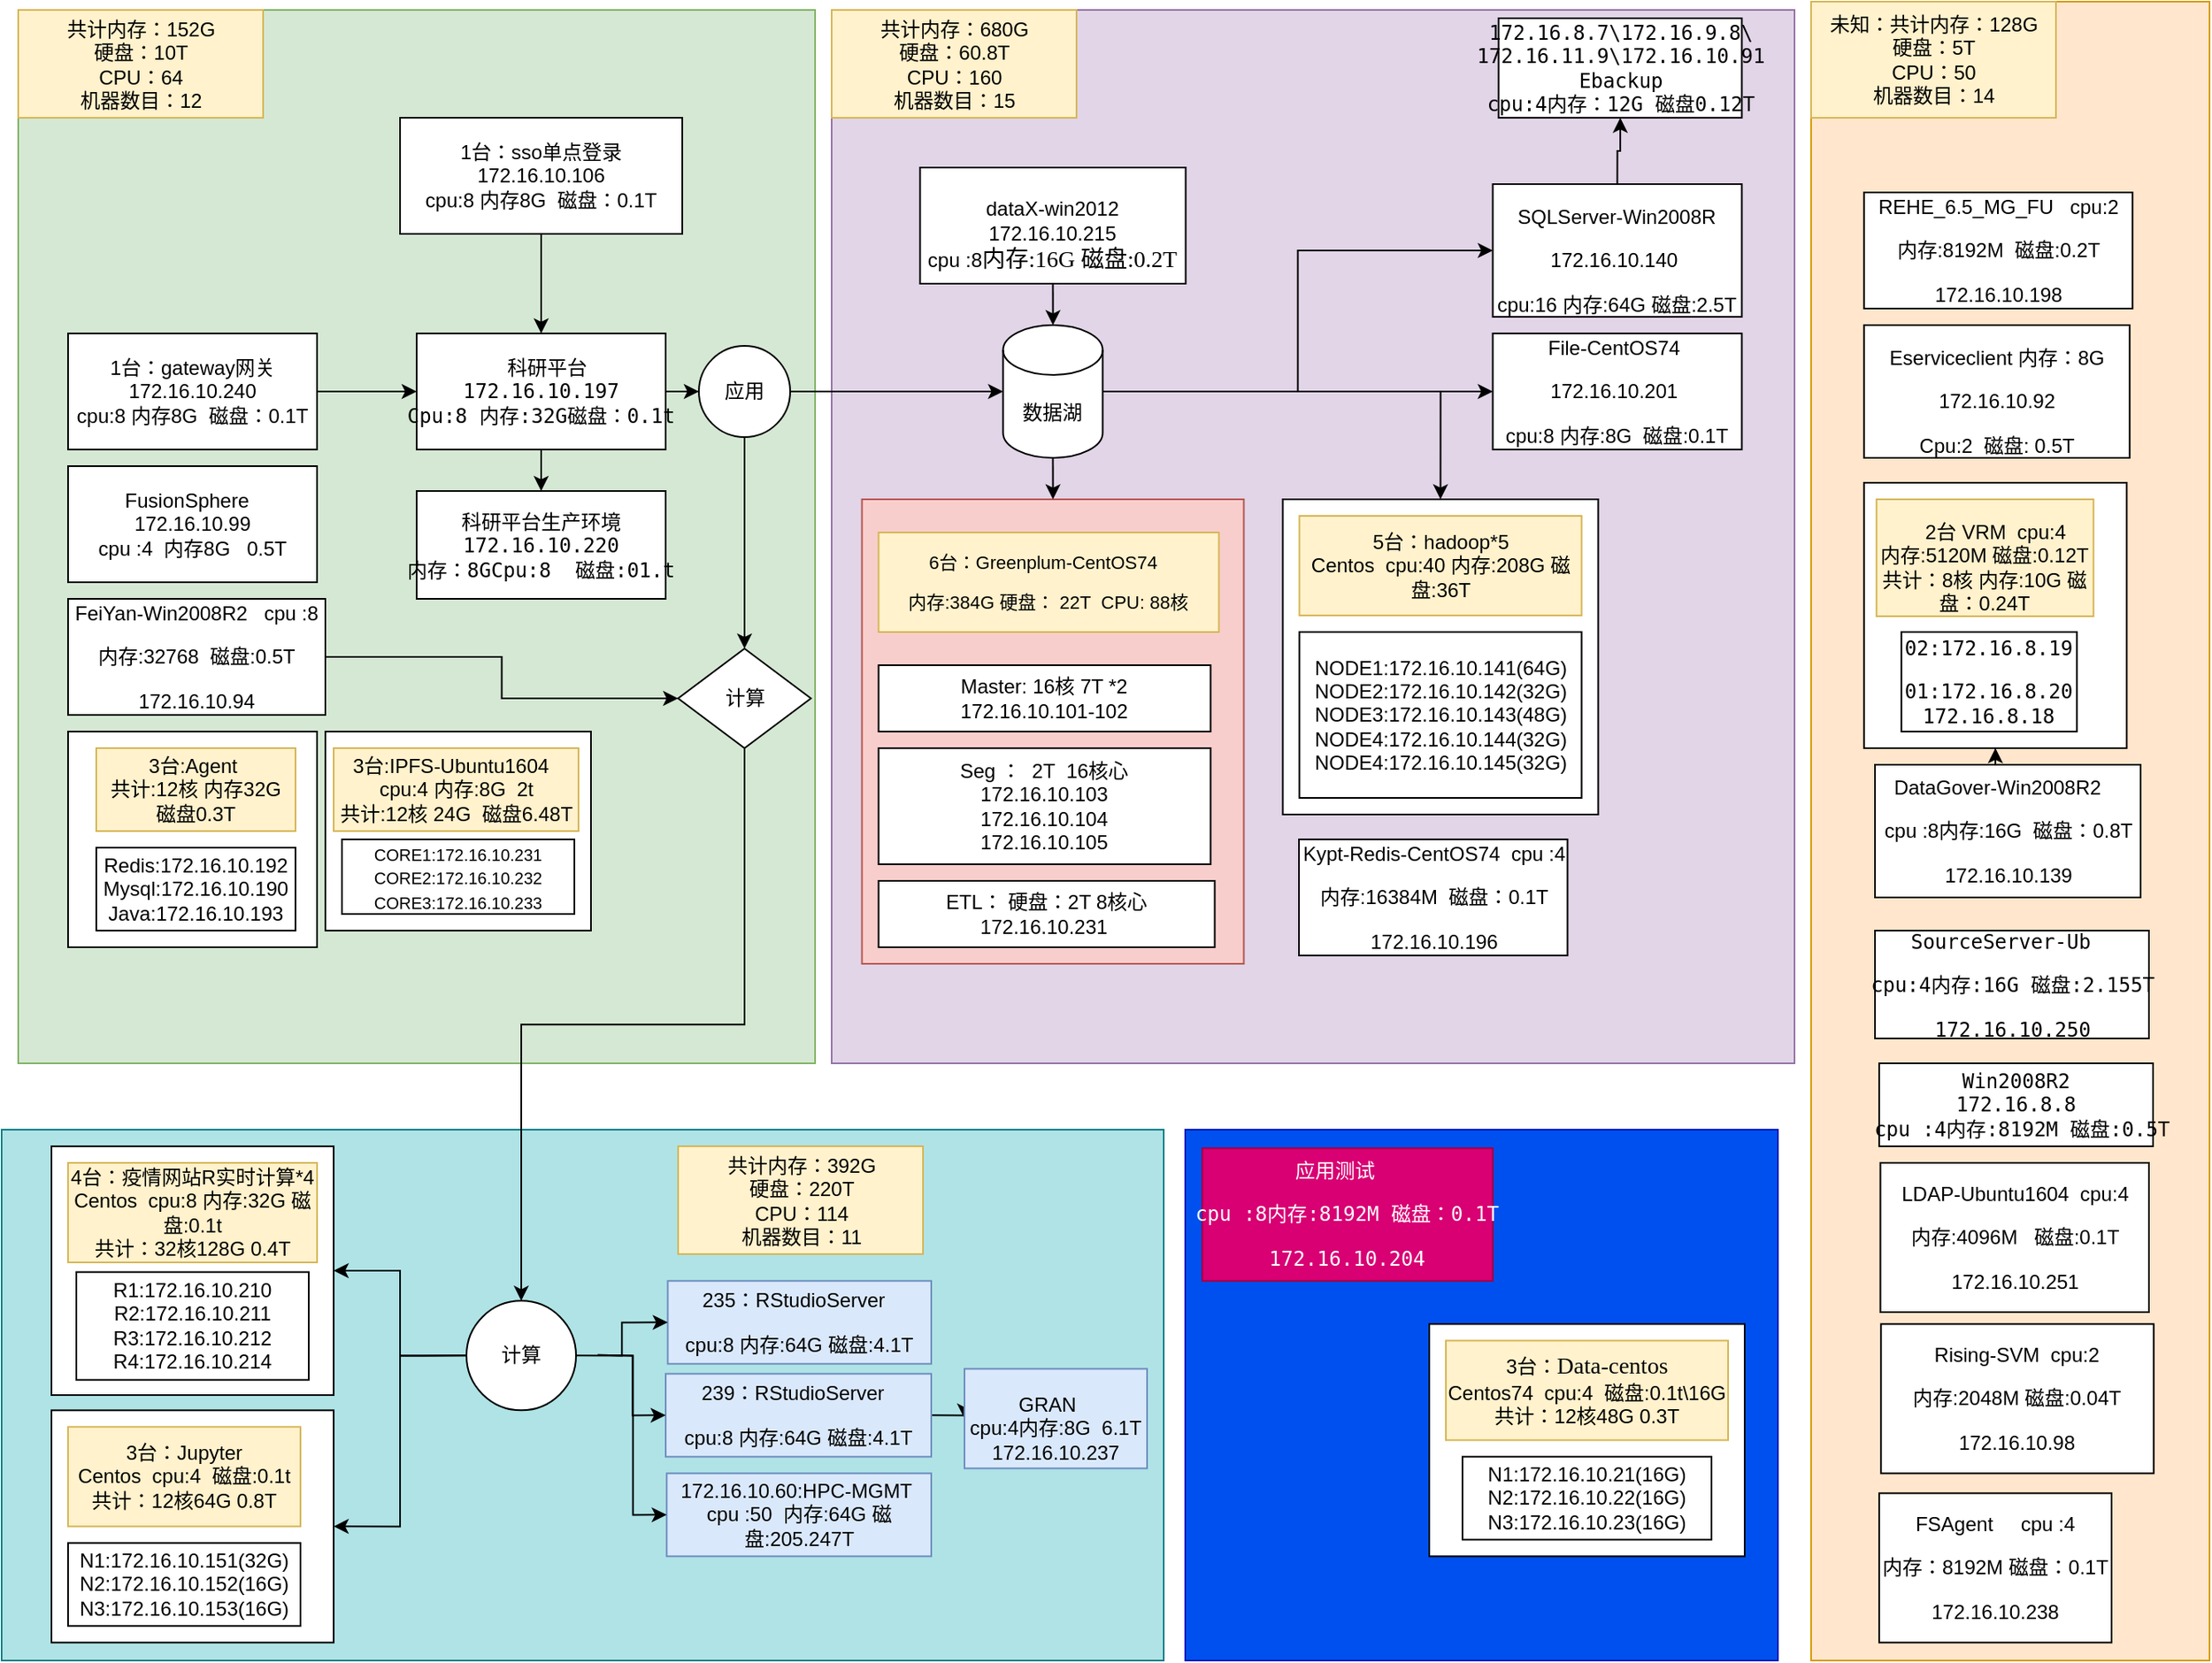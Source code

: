 <mxfile version="13.9.1" type="github">
  <diagram id="a9xWCEwnpVEeIXBJkN2v" name="Page-5">
    <mxGraphModel dx="1422" dy="738" grid="1" gridSize="10" guides="1" tooltips="1" connect="1" arrows="1" fold="1" page="1" pageScale="1" pageWidth="827" pageHeight="1169" math="0" shadow="0">
      <root>
        <mxCell id="_sOQdATYZZMaT-qopSS8-0" />
        <mxCell id="_sOQdATYZZMaT-qopSS8-1" parent="_sOQdATYZZMaT-qopSS8-0" />
        <mxCell id="qQzqWTpzE-Hvz-Owr3Zb-6" value="" style="rounded=0;whiteSpace=wrap;html=1;fillColor=#0050ef;strokeColor=#001DBC;fontColor=#ffffff;" vertex="1" parent="_sOQdATYZZMaT-qopSS8-1">
          <mxGeometry x="753" y="770" width="357" height="320" as="geometry" />
        </mxCell>
        <mxCell id="RmF8rrvMvzuQaB33yWGe-4" value="" style="rounded=0;whiteSpace=wrap;html=1;fillColor=#ffe6cc;strokeColor=#d79b00;" parent="_sOQdATYZZMaT-qopSS8-1" vertex="1">
          <mxGeometry x="1130" y="90" width="240" height="1000" as="geometry" />
        </mxCell>
        <mxCell id="VveefS2Lsn5nwEsutOwT-69" value="" style="rounded=0;whiteSpace=wrap;html=1;fillColor=#b0e3e6;strokeColor=#0e8088;" parent="_sOQdATYZZMaT-qopSS8-1" vertex="1">
          <mxGeometry x="40" y="770" width="700" height="320" as="geometry" />
        </mxCell>
        <mxCell id="VveefS2Lsn5nwEsutOwT-68" value="" style="rounded=0;whiteSpace=wrap;html=1;fillColor=#d5e8d4;strokeColor=#82b366;" parent="_sOQdATYZZMaT-qopSS8-1" vertex="1">
          <mxGeometry x="50" y="95" width="480" height="635" as="geometry" />
        </mxCell>
        <mxCell id="VveefS2Lsn5nwEsutOwT-67" value="" style="rounded=0;whiteSpace=wrap;html=1;fillColor=#e1d5e7;strokeColor=#9673a6;" parent="_sOQdATYZZMaT-qopSS8-1" vertex="1">
          <mxGeometry x="540" y="95" width="580" height="635" as="geometry" />
        </mxCell>
        <mxCell id="VveefS2Lsn5nwEsutOwT-2" style="edgeStyle=orthogonalEdgeStyle;rounded=0;orthogonalLoop=1;jettySize=auto;html=1;exitX=1;exitY=0.5;exitDx=0;exitDy=0;entryX=0;entryY=0.5;entryDx=0;entryDy=0;" parent="_sOQdATYZZMaT-qopSS8-1" source="VveefS2Lsn5nwEsutOwT-0" target="VveefS2Lsn5nwEsutOwT-1" edge="1">
          <mxGeometry relative="1" as="geometry" />
        </mxCell>
        <mxCell id="VveefS2Lsn5nwEsutOwT-0" value="1台：gateway网关&lt;br&gt;172.16.10.240&lt;br&gt;cpu:8&amp;nbsp;&lt;span&gt;内存&lt;/span&gt;&lt;span lang=&quot;EN-US&quot;&gt;8G&amp;nbsp; &lt;/span&gt;&lt;span&gt;磁盘：&lt;/span&gt;&lt;span lang=&quot;EN-US&quot;&gt;0.1T&lt;/span&gt;" style="rounded=0;whiteSpace=wrap;html=1;" parent="_sOQdATYZZMaT-qopSS8-1" vertex="1">
          <mxGeometry x="80" y="290" width="150" height="70" as="geometry" />
        </mxCell>
        <mxCell id="VveefS2Lsn5nwEsutOwT-64" style="edgeStyle=orthogonalEdgeStyle;rounded=0;orthogonalLoop=1;jettySize=auto;html=1;exitX=1;exitY=0.5;exitDx=0;exitDy=0;" parent="_sOQdATYZZMaT-qopSS8-1" source="VveefS2Lsn5nwEsutOwT-1" target="VveefS2Lsn5nwEsutOwT-63" edge="1">
          <mxGeometry relative="1" as="geometry" />
        </mxCell>
        <mxCell id="qQzqWTpzE-Hvz-Owr3Zb-5" style="edgeStyle=orthogonalEdgeStyle;rounded=0;orthogonalLoop=1;jettySize=auto;html=1;exitX=0.5;exitY=1;exitDx=0;exitDy=0;entryX=0.5;entryY=0;entryDx=0;entryDy=0;" edge="1" parent="_sOQdATYZZMaT-qopSS8-1" source="VveefS2Lsn5nwEsutOwT-1" target="VveefS2Lsn5nwEsutOwT-82">
          <mxGeometry relative="1" as="geometry" />
        </mxCell>
        <mxCell id="VveefS2Lsn5nwEsutOwT-1" value="&lt;pre&gt;&amp;nbsp;科研平台&lt;br&gt;172.16.10.197&lt;span&gt;&lt;br&gt;&lt;/span&gt;&lt;span&gt;Cpu&lt;/span&gt;&lt;span lang=&quot;EN-US&quot;&gt;:8&amp;nbsp;&lt;/span&gt;内存&lt;span lang=&quot;EN-US&quot;&gt;:32G&lt;span&gt;磁盘：&lt;/span&gt;&lt;span lang=&quot;EN-US&quot;&gt;0.1t&lt;/span&gt;&lt;br&gt;&lt;/span&gt;&lt;/pre&gt;" style="rounded=0;whiteSpace=wrap;html=1;" parent="_sOQdATYZZMaT-qopSS8-1" vertex="1">
          <mxGeometry x="290" y="290" width="150" height="70" as="geometry" />
        </mxCell>
        <mxCell id="VveefS2Lsn5nwEsutOwT-54" style="edgeStyle=orthogonalEdgeStyle;rounded=0;orthogonalLoop=1;jettySize=auto;html=1;exitX=0.5;exitY=1;exitDx=0;exitDy=0;" parent="_sOQdATYZZMaT-qopSS8-1" source="VveefS2Lsn5nwEsutOwT-3" target="VveefS2Lsn5nwEsutOwT-50" edge="1">
          <mxGeometry relative="1" as="geometry" />
        </mxCell>
        <mxCell id="VveefS2Lsn5nwEsutOwT-3" value="&lt;p class=&quot;MsoNormal&quot; align=&quot;center&quot;&gt;&lt;/p&gt;dataX-win2012&lt;br&gt;172.16.10.215&lt;br&gt;cpu :8&lt;span style=&quot;font-size: 10.5pt&quot;&gt;内存&lt;/span&gt;&lt;span lang=&quot;EN-US&quot; style=&quot;font-size: 10.5pt ; font-family: &amp;#34;calibri&amp;#34; , &amp;#34;sans-serif&amp;#34;&quot;&gt;:16G&amp;nbsp;&lt;/span&gt;&lt;span style=&quot;font-size: 10.5pt&quot;&gt;磁盘&lt;/span&gt;&lt;span lang=&quot;EN-US&quot; style=&quot;font-size: 10.5pt ; font-family: &amp;#34;calibri&amp;#34; , &amp;#34;sans-serif&amp;#34;&quot;&gt;:0.2T&lt;/span&gt;" style="rounded=0;whiteSpace=wrap;html=1;" parent="_sOQdATYZZMaT-qopSS8-1" vertex="1">
          <mxGeometry x="593.25" y="190" width="160" height="70" as="geometry" />
        </mxCell>
        <mxCell id="VveefS2Lsn5nwEsutOwT-4" value="" style="rounded=0;whiteSpace=wrap;html=1;" parent="_sOQdATYZZMaT-qopSS8-1" vertex="1">
          <mxGeometry x="70" y="780" width="170" height="150" as="geometry" />
        </mxCell>
        <mxCell id="VveefS2Lsn5nwEsutOwT-7" value="&lt;span&gt;R2:172.16.10.212&lt;/span&gt;" style="rounded=0;whiteSpace=wrap;html=1;" parent="_sOQdATYZZMaT-qopSS8-1" vertex="1">
          <mxGeometry x="663.25" y="500" width="110" height="30" as="geometry" />
        </mxCell>
        <mxCell id="VveefS2Lsn5nwEsutOwT-8" value="&lt;span&gt;R4:172.16.10.214&lt;/span&gt;" style="rounded=0;whiteSpace=wrap;html=1;" parent="_sOQdATYZZMaT-qopSS8-1" vertex="1">
          <mxGeometry x="663.25" y="550" width="110" height="30" as="geometry" />
        </mxCell>
        <mxCell id="VveefS2Lsn5nwEsutOwT-9" value="4台：疫情网站R实时计算*4&lt;br&gt;&lt;span&gt;Centos&lt;/span&gt;&lt;span&gt;&amp;nbsp;&amp;nbsp;&lt;/span&gt;&lt;span&gt;cpu:8&amp;nbsp;&lt;/span&gt;&lt;span&gt;内存&lt;/span&gt;&lt;span lang=&quot;EN-US&quot;&gt;:32G&amp;nbsp;&lt;/span&gt;&lt;span&gt;磁盘&lt;/span&gt;&lt;span lang=&quot;EN-US&quot;&gt;:0.1t&lt;br&gt;&lt;/span&gt;&lt;span&gt;共计：32核128G 0.4T&lt;br&gt;&lt;/span&gt;" style="rounded=0;whiteSpace=wrap;html=1;fillColor=#fff2cc;strokeColor=#d6b656;" parent="_sOQdATYZZMaT-qopSS8-1" vertex="1">
          <mxGeometry x="80" y="790" width="150" height="60" as="geometry" />
        </mxCell>
        <mxCell id="VveefS2Lsn5nwEsutOwT-10" value="" style="rounded=0;whiteSpace=wrap;html=1;fillColor=#f8cecc;strokeColor=#b85450;" parent="_sOQdATYZZMaT-qopSS8-1" vertex="1">
          <mxGeometry x="558.25" y="390" width="230" height="280" as="geometry" />
        </mxCell>
        <mxCell id="VveefS2Lsn5nwEsutOwT-11" value="Master: 16核 7T *2&lt;br&gt;172.16.10.101-102" style="rounded=0;whiteSpace=wrap;html=1;" parent="_sOQdATYZZMaT-qopSS8-1" vertex="1">
          <mxGeometry x="568.25" y="490" width="200" height="40" as="geometry" />
        </mxCell>
        <mxCell id="VveefS2Lsn5nwEsutOwT-15" value="Seg ：&amp;nbsp; 2T&amp;nbsp; 16核心&lt;br&gt;172.16.10.103&lt;br&gt;172.16.10.104&lt;br&gt;172.16.10.105" style="rounded=0;whiteSpace=wrap;html=1;" parent="_sOQdATYZZMaT-qopSS8-1" vertex="1">
          <mxGeometry x="568.25" y="540" width="200" height="70" as="geometry" />
        </mxCell>
        <mxCell id="VveefS2Lsn5nwEsutOwT-19" value="R1:172.16.10.210&lt;br&gt;R2:172.16.10.211&lt;br&gt;R3:172.16.10.212&lt;br&gt;R4:172.16.10.214" style="rounded=0;whiteSpace=wrap;html=1;" parent="_sOQdATYZZMaT-qopSS8-1" vertex="1">
          <mxGeometry x="85" y="855.83" width="140" height="65" as="geometry" />
        </mxCell>
        <mxCell id="VveefS2Lsn5nwEsutOwT-23" value="&lt;p class=&quot;MsoNormal&quot; style=&quot;font-size: 11px&quot;&gt;&lt;span lang=&quot;EN-US&quot; style=&quot;font-size: 11px&quot;&gt;&lt;font style=&quot;font-size: 11px&quot;&gt;6台：Greenplum-CentOS74&amp;nbsp;&amp;nbsp;&lt;/font&gt;&lt;/span&gt;&lt;/p&gt;&lt;p class=&quot;MsoNormal&quot; style=&quot;font-size: 11px&quot;&gt;&lt;font&gt;内存&lt;span lang=&quot;EN-US&quot;&gt;:384G&amp;nbsp;&lt;/span&gt;&lt;/font&gt;&lt;span&gt;硬盘： 22T&amp;nbsp;&amp;nbsp;&lt;/span&gt;&lt;span&gt;CPU: 88核&lt;/span&gt;&lt;/p&gt;" style="rounded=0;whiteSpace=wrap;html=1;fillColor=#fff2cc;strokeColor=#d6b656;" parent="_sOQdATYZZMaT-qopSS8-1" vertex="1">
          <mxGeometry x="568.25" y="410" width="205" height="60" as="geometry" />
        </mxCell>
        <mxCell id="VveefS2Lsn5nwEsutOwT-24" value="ETL： 硬盘：2T 8核心&lt;br&gt;172.16.10.231&amp;nbsp;" style="rounded=0;whiteSpace=wrap;html=1;" parent="_sOQdATYZZMaT-qopSS8-1" vertex="1">
          <mxGeometry x="568.25" y="620" width="202.5" height="40" as="geometry" />
        </mxCell>
        <mxCell id="VveefS2Lsn5nwEsutOwT-27" style="edgeStyle=orthogonalEdgeStyle;rounded=0;orthogonalLoop=1;jettySize=auto;html=1;exitX=0.5;exitY=1;exitDx=0;exitDy=0;" parent="_sOQdATYZZMaT-qopSS8-1" source="VveefS2Lsn5nwEsutOwT-26" target="VveefS2Lsn5nwEsutOwT-1" edge="1">
          <mxGeometry relative="1" as="geometry" />
        </mxCell>
        <mxCell id="VveefS2Lsn5nwEsutOwT-26" value="1台：sso单点登录&lt;br&gt;172.16.10.106&lt;br&gt;cpu:8&amp;nbsp;&lt;span&gt;内存&lt;/span&gt;&lt;span lang=&quot;EN-US&quot;&gt;8G&amp;nbsp; &lt;/span&gt;&lt;span&gt;磁盘：&lt;/span&gt;&lt;span lang=&quot;EN-US&quot;&gt;0.1T&lt;/span&gt;" style="rounded=0;whiteSpace=wrap;html=1;" parent="_sOQdATYZZMaT-qopSS8-1" vertex="1">
          <mxGeometry x="280" y="160" width="170" height="70" as="geometry" />
        </mxCell>
        <mxCell id="VveefS2Lsn5nwEsutOwT-29" value="&lt;p class=&quot;MsoNormal&quot;&gt;&lt;span lang=&quot;EN-US&quot;&gt;File-CentOS74&amp;nbsp;&lt;/span&gt;&lt;/p&gt;&lt;p class=&quot;MsoNormal&quot;&gt;&lt;span lang=&quot;EN-US&quot;&gt;172.16.10.201&amp;nbsp;&lt;/span&gt;&lt;/p&gt;&lt;p class=&quot;MsoNormal&quot;&gt;&lt;span lang=&quot;EN-US&quot;&gt;cpu:8&amp;nbsp;&lt;/span&gt;&lt;span&gt;内存&lt;/span&gt;&lt;span lang=&quot;EN-US&quot;&gt;:8G&amp;nbsp; &lt;/span&gt;&lt;span&gt;磁盘&lt;/span&gt;&lt;span lang=&quot;EN-US&quot;&gt;:0.1T&lt;/span&gt;&lt;/p&gt;" style="rounded=0;whiteSpace=wrap;html=1;" parent="_sOQdATYZZMaT-qopSS8-1" vertex="1">
          <mxGeometry x="938.25" y="290" width="150" height="70" as="geometry" />
        </mxCell>
        <mxCell id="VveefS2Lsn5nwEsutOwT-31" value="&lt;p class=&quot;MsoNormal&quot; align=&quot;center&quot;&gt;&lt;span lang=&quot;EN-US&quot;&gt;235：RStudioServer&amp;nbsp;&amp;nbsp;&lt;/span&gt;&lt;/p&gt;&lt;p class=&quot;MsoNormal&quot; align=&quot;center&quot;&gt;&lt;span lang=&quot;EN-US&quot;&gt;cpu:8&amp;nbsp;&lt;/span&gt;&lt;span&gt;内存&lt;/span&gt;&lt;span lang=&quot;EN-US&quot;&gt;:64G&amp;nbsp;&lt;/span&gt;&lt;span&gt;磁盘&lt;/span&gt;&lt;span lang=&quot;EN-US&quot;&gt;:4.1T&lt;/span&gt;&lt;/p&gt;" style="rounded=0;whiteSpace=wrap;html=1;fillColor=#dae8fc;strokeColor=#6c8ebf;" parent="_sOQdATYZZMaT-qopSS8-1" vertex="1">
          <mxGeometry x="441.25" y="861.17" width="158.75" height="50" as="geometry" />
        </mxCell>
        <mxCell id="RmF8rrvMvzuQaB33yWGe-5" style="edgeStyle=orthogonalEdgeStyle;rounded=0;orthogonalLoop=1;jettySize=auto;html=1;exitX=1;exitY=0.5;exitDx=0;exitDy=0;entryX=0;entryY=0.5;entryDx=0;entryDy=0;" parent="_sOQdATYZZMaT-qopSS8-1" source="VveefS2Lsn5nwEsutOwT-32" target="uSNJX9DwxcgCSr0mQPIk-10" edge="1">
          <mxGeometry relative="1" as="geometry" />
        </mxCell>
        <mxCell id="VveefS2Lsn5nwEsutOwT-32" value="&lt;p class=&quot;MsoNormal&quot; align=&quot;center&quot;&gt;&lt;span lang=&quot;EN-US&quot;&gt;239：RStudioServer&amp;nbsp;&amp;nbsp;&lt;/span&gt;&lt;/p&gt;&lt;p class=&quot;MsoNormal&quot; align=&quot;center&quot;&gt;&lt;span lang=&quot;EN-US&quot;&gt;cpu:8&amp;nbsp;&lt;/span&gt;&lt;span&gt;内存&lt;/span&gt;&lt;span lang=&quot;EN-US&quot;&gt;:64G&amp;nbsp;&lt;/span&gt;&lt;span&gt;磁盘&lt;/span&gt;&lt;span lang=&quot;EN-US&quot;&gt;:4.1T&lt;/span&gt;&lt;/p&gt;" style="rounded=0;whiteSpace=wrap;html=1;fillColor=#dae8fc;strokeColor=#6c8ebf;" parent="_sOQdATYZZMaT-qopSS8-1" vertex="1">
          <mxGeometry x="440" y="917.17" width="160" height="50" as="geometry" />
        </mxCell>
        <mxCell id="VveefS2Lsn5nwEsutOwT-33" value="&lt;p class=&quot;MsoNormal&quot;&gt;&lt;span lang=&quot;EN-US&quot;&gt;172.16.10.60:HPC-MGMT&amp;nbsp;&lt;br&gt;cpu :50&amp;nbsp;&amp;nbsp;&lt;/span&gt;&lt;span&gt;内存&lt;/span&gt;&lt;span lang=&quot;EN-US&quot;&gt;:64G&amp;nbsp;&lt;/span&gt;&lt;span&gt;磁盘&lt;/span&gt;&lt;span lang=&quot;EN-US&quot;&gt;:205.247T&lt;/span&gt;&lt;/p&gt;" style="rounded=0;whiteSpace=wrap;html=1;fillColor=#dae8fc;strokeColor=#6c8ebf;" parent="_sOQdATYZZMaT-qopSS8-1" vertex="1">
          <mxGeometry x="440.63" y="977.17" width="159.37" height="50" as="geometry" />
        </mxCell>
        <mxCell id="VveefS2Lsn5nwEsutOwT-46" value="" style="rounded=0;whiteSpace=wrap;html=1;" parent="_sOQdATYZZMaT-qopSS8-1" vertex="1">
          <mxGeometry x="811.75" y="390" width="190" height="190" as="geometry" />
        </mxCell>
        <mxCell id="VveefS2Lsn5nwEsutOwT-47" value="5台：hadoop*5&lt;br&gt;&lt;span&gt;Centos&lt;/span&gt;&lt;span&gt;&amp;nbsp;&amp;nbsp;&lt;/span&gt;&lt;span&gt;cpu:40&amp;nbsp;&lt;/span&gt;&lt;span&gt;内存&lt;/span&gt;&lt;span lang=&quot;EN-US&quot;&gt;:208G&amp;nbsp;&lt;/span&gt;&lt;span&gt;磁盘&lt;/span&gt;&lt;span lang=&quot;EN-US&quot;&gt;:36T&lt;/span&gt;&lt;span&gt;&lt;br&gt;&lt;/span&gt;" style="rounded=0;whiteSpace=wrap;html=1;fillColor=#fff2cc;strokeColor=#d6b656;" parent="_sOQdATYZZMaT-qopSS8-1" vertex="1">
          <mxGeometry x="821.75" y="400" width="170" height="60" as="geometry" />
        </mxCell>
        <mxCell id="VveefS2Lsn5nwEsutOwT-48" value="NODE1:172.16.10.141(64G)&lt;br&gt;NODE2:172.16.10.142(32G)&lt;br&gt;NODE3:172.16.10.143(48G)&lt;br&gt;NODE4:172.16.10.144(32G)&lt;br&gt;NODE4:172.16.10.145(32G)" style="rounded=0;whiteSpace=wrap;html=1;" parent="_sOQdATYZZMaT-qopSS8-1" vertex="1">
          <mxGeometry x="821.75" y="470" width="170" height="100" as="geometry" />
        </mxCell>
        <mxCell id="VveefS2Lsn5nwEsutOwT-53" style="edgeStyle=orthogonalEdgeStyle;rounded=0;orthogonalLoop=1;jettySize=auto;html=1;exitX=1;exitY=0.5;exitDx=0;exitDy=0;exitPerimeter=0;entryX=0.5;entryY=0;entryDx=0;entryDy=0;" parent="_sOQdATYZZMaT-qopSS8-1" source="VveefS2Lsn5nwEsutOwT-50" target="VveefS2Lsn5nwEsutOwT-46" edge="1">
          <mxGeometry relative="1" as="geometry" />
        </mxCell>
        <mxCell id="VveefS2Lsn5nwEsutOwT-61" style="edgeStyle=orthogonalEdgeStyle;rounded=0;orthogonalLoop=1;jettySize=auto;html=1;exitX=1;exitY=0.5;exitDx=0;exitDy=0;exitPerimeter=0;" parent="_sOQdATYZZMaT-qopSS8-1" source="VveefS2Lsn5nwEsutOwT-50" target="VveefS2Lsn5nwEsutOwT-29" edge="1">
          <mxGeometry relative="1" as="geometry" />
        </mxCell>
        <mxCell id="VveefS2Lsn5nwEsutOwT-62" style="edgeStyle=orthogonalEdgeStyle;rounded=0;orthogonalLoop=1;jettySize=auto;html=1;exitX=1;exitY=0.5;exitDx=0;exitDy=0;exitPerimeter=0;entryX=0;entryY=0.5;entryDx=0;entryDy=0;" parent="_sOQdATYZZMaT-qopSS8-1" source="VveefS2Lsn5nwEsutOwT-50" target="VveefS2Lsn5nwEsutOwT-60" edge="1">
          <mxGeometry relative="1" as="geometry" />
        </mxCell>
        <mxCell id="VveefS2Lsn5nwEsutOwT-66" style="edgeStyle=orthogonalEdgeStyle;rounded=0;orthogonalLoop=1;jettySize=auto;html=1;exitX=0.5;exitY=1;exitDx=0;exitDy=0;exitPerimeter=0;" parent="_sOQdATYZZMaT-qopSS8-1" source="VveefS2Lsn5nwEsutOwT-50" target="VveefS2Lsn5nwEsutOwT-10" edge="1">
          <mxGeometry relative="1" as="geometry" />
        </mxCell>
        <mxCell id="VveefS2Lsn5nwEsutOwT-50" value="数据湖" style="shape=cylinder3;whiteSpace=wrap;html=1;boundedLbl=1;backgroundOutline=1;size=15;" parent="_sOQdATYZZMaT-qopSS8-1" vertex="1">
          <mxGeometry x="643.25" y="285" width="60" height="80" as="geometry" />
        </mxCell>
        <mxCell id="VveefS2Lsn5nwEsutOwT-55" value="" style="rounded=0;whiteSpace=wrap;html=1;" parent="_sOQdATYZZMaT-qopSS8-1" vertex="1">
          <mxGeometry x="70" y="939.17" width="170" height="140" as="geometry" />
        </mxCell>
        <mxCell id="VveefS2Lsn5nwEsutOwT-56" value="3台：Jupyter&lt;br&gt;&lt;span&gt;Centos&lt;/span&gt;&lt;span&gt;&amp;nbsp;&amp;nbsp;&lt;/span&gt;&lt;span&gt;cpu:4&amp;nbsp;&lt;/span&gt;&lt;span lang=&quot;EN-US&quot;&gt;&amp;nbsp;&lt;/span&gt;&lt;span&gt;磁盘&lt;/span&gt;&lt;span lang=&quot;EN-US&quot;&gt;:0.1t&lt;br&gt;&lt;/span&gt;&lt;span&gt;共计：12核64G 0.8T&lt;br&gt;&lt;/span&gt;" style="rounded=0;whiteSpace=wrap;html=1;fillColor=#fff2cc;strokeColor=#d6b656;" parent="_sOQdATYZZMaT-qopSS8-1" vertex="1">
          <mxGeometry x="80" y="949.17" width="140" height="60" as="geometry" />
        </mxCell>
        <mxCell id="VveefS2Lsn5nwEsutOwT-57" value="N1:172.16.10.151(32G)&lt;br&gt;N2:172.16.10.152(16G)&lt;br&gt;N3:172.16.10.153(16G)" style="rounded=0;whiteSpace=wrap;html=1;" parent="_sOQdATYZZMaT-qopSS8-1" vertex="1">
          <mxGeometry x="80" y="1019.17" width="140" height="50" as="geometry" />
        </mxCell>
        <mxCell id="VveefS2Lsn5nwEsutOwT-59" value="FusionSphere&amp;nbsp;&amp;nbsp;&lt;br&gt;172.16.10.99&lt;br&gt;cpu :4&amp;nbsp;&amp;nbsp;&lt;span&gt;内存&lt;/span&gt;&lt;span lang=&quot;EN-US&quot;&gt;8G&amp;nbsp; &amp;nbsp;&lt;/span&gt;&lt;span lang=&quot;EN-US&quot;&gt;0.5T&lt;/span&gt;" style="rounded=0;whiteSpace=wrap;html=1;" parent="_sOQdATYZZMaT-qopSS8-1" vertex="1">
          <mxGeometry x="80" y="370" width="150" height="70" as="geometry" />
        </mxCell>
        <mxCell id="qQzqWTpzE-Hvz-Owr3Zb-7" style="edgeStyle=orthogonalEdgeStyle;rounded=0;orthogonalLoop=1;jettySize=auto;html=1;exitX=0.5;exitY=0;exitDx=0;exitDy=0;fontFamily=Helvetica;" edge="1" parent="_sOQdATYZZMaT-qopSS8-1" source="VveefS2Lsn5nwEsutOwT-60" target="VveefS2Lsn5nwEsutOwT-84">
          <mxGeometry relative="1" as="geometry" />
        </mxCell>
        <mxCell id="VveefS2Lsn5nwEsutOwT-60" value="&lt;p class=&quot;MsoNormal&quot; align=&quot;center&quot;&gt;&lt;span lang=&quot;EN-US&quot;&gt;SQLServer-Win2008R&lt;/span&gt;&lt;/p&gt;&lt;p class=&quot;MsoNormal&quot; align=&quot;center&quot;&gt;&lt;span&gt;172.16.10.140&amp;nbsp;&lt;/span&gt;&lt;/p&gt;cpu:16&amp;nbsp;&lt;span&gt;内存&lt;/span&gt;&lt;span lang=&quot;EN-US&quot;&gt;:64G &lt;/span&gt;&lt;span&gt;磁盘&lt;/span&gt;&lt;span lang=&quot;EN-US&quot;&gt;:2.5T&lt;/span&gt;" style="rounded=0;whiteSpace=wrap;html=1;" parent="_sOQdATYZZMaT-qopSS8-1" vertex="1">
          <mxGeometry x="938.25" y="200" width="150" height="80" as="geometry" />
        </mxCell>
        <mxCell id="VveefS2Lsn5nwEsutOwT-65" style="edgeStyle=orthogonalEdgeStyle;rounded=0;orthogonalLoop=1;jettySize=auto;html=1;exitX=1;exitY=0.5;exitDx=0;exitDy=0;" parent="_sOQdATYZZMaT-qopSS8-1" source="VveefS2Lsn5nwEsutOwT-63" target="VveefS2Lsn5nwEsutOwT-50" edge="1">
          <mxGeometry relative="1" as="geometry" />
        </mxCell>
        <mxCell id="VveefS2Lsn5nwEsutOwT-71" style="edgeStyle=orthogonalEdgeStyle;rounded=0;orthogonalLoop=1;jettySize=auto;html=1;exitX=0.5;exitY=1;exitDx=0;exitDy=0;" parent="_sOQdATYZZMaT-qopSS8-1" source="VveefS2Lsn5nwEsutOwT-63" target="VveefS2Lsn5nwEsutOwT-70" edge="1">
          <mxGeometry relative="1" as="geometry" />
        </mxCell>
        <mxCell id="VveefS2Lsn5nwEsutOwT-63" value="应用" style="ellipse;whiteSpace=wrap;html=1;aspect=fixed;" parent="_sOQdATYZZMaT-qopSS8-1" vertex="1">
          <mxGeometry x="460" y="297.5" width="55" height="55" as="geometry" />
        </mxCell>
        <mxCell id="RmF8rrvMvzuQaB33yWGe-7" style="edgeStyle=orthogonalEdgeStyle;rounded=0;orthogonalLoop=1;jettySize=auto;html=1;exitX=0.5;exitY=1;exitDx=0;exitDy=0;entryX=0.5;entryY=0;entryDx=0;entryDy=0;" parent="_sOQdATYZZMaT-qopSS8-1" source="VveefS2Lsn5nwEsutOwT-70" target="RmF8rrvMvzuQaB33yWGe-6" edge="1">
          <mxGeometry relative="1" as="geometry" />
        </mxCell>
        <mxCell id="VveefS2Lsn5nwEsutOwT-70" value="计算" style="rhombus;whiteSpace=wrap;html=1;" parent="_sOQdATYZZMaT-qopSS8-1" vertex="1">
          <mxGeometry x="447.5" y="480" width="80" height="60" as="geometry" />
        </mxCell>
        <mxCell id="VveefS2Lsn5nwEsutOwT-75" style="edgeStyle=orthogonalEdgeStyle;rounded=0;orthogonalLoop=1;jettySize=auto;html=1;exitX=1;exitY=0.333;exitDx=0;exitDy=0;exitPerimeter=0;entryX=0;entryY=0.5;entryDx=0;entryDy=0;" parent="_sOQdATYZZMaT-qopSS8-1" target="VveefS2Lsn5nwEsutOwT-32" edge="1">
          <mxGeometry relative="1" as="geometry">
            <mxPoint x="399" y="905.837" as="sourcePoint" />
          </mxGeometry>
        </mxCell>
        <mxCell id="VveefS2Lsn5nwEsutOwT-76" style="edgeStyle=orthogonalEdgeStyle;rounded=0;orthogonalLoop=1;jettySize=auto;html=1;exitX=1;exitY=0.333;exitDx=0;exitDy=0;exitPerimeter=0;entryX=0;entryY=0.5;entryDx=0;entryDy=0;" parent="_sOQdATYZZMaT-qopSS8-1" target="VveefS2Lsn5nwEsutOwT-33" edge="1">
          <mxGeometry relative="1" as="geometry">
            <mxPoint x="399" y="905.837" as="sourcePoint" />
          </mxGeometry>
        </mxCell>
        <mxCell id="VveefS2Lsn5nwEsutOwT-80" style="edgeStyle=orthogonalEdgeStyle;rounded=0;orthogonalLoop=1;jettySize=auto;html=1;exitX=1;exitY=0.5;exitDx=0;exitDy=0;entryX=0;entryY=0.5;entryDx=0;entryDy=0;" parent="_sOQdATYZZMaT-qopSS8-1" source="RmF8rrvMvzuQaB33yWGe-6" target="VveefS2Lsn5nwEsutOwT-31" edge="1">
          <mxGeometry relative="1" as="geometry">
            <mxPoint x="399" y="905.837" as="sourcePoint" />
          </mxGeometry>
        </mxCell>
        <mxCell id="VveefS2Lsn5nwEsutOwT-82" value="&lt;pre&gt;科研平台生产环境&lt;br&gt;&lt;span&gt;172.16.10.220&lt;br&gt;&lt;/span&gt;&lt;span lang=&quot;EN-US&quot;&gt;内存：&lt;span lang=&quot;EN-US&quot;&gt;8G&lt;/span&gt;Cpu:8&amp;nbsp; &lt;/span&gt;磁盘&lt;span lang=&quot;EN-US&quot;&gt;:01.t&lt;/span&gt;&lt;/pre&gt;" style="rounded=0;whiteSpace=wrap;html=1;align=center;" parent="_sOQdATYZZMaT-qopSS8-1" vertex="1">
          <mxGeometry x="290" y="385" width="150" height="65" as="geometry" />
        </mxCell>
        <mxCell id="VveefS2Lsn5nwEsutOwT-83" value="&lt;p class=&quot;MsoNormal&quot; align=&quot;center&quot;&gt;&lt;span lang=&quot;EN-US&quot;&gt;Eserviceclient &lt;/span&gt;&lt;span&gt;内存：&lt;/span&gt;&lt;span lang=&quot;EN-US&quot;&gt;8G&lt;/span&gt;&lt;/p&gt;&lt;p class=&quot;MsoNormal&quot; align=&quot;center&quot;&gt;&lt;span lang=&quot;EN-US&quot;&gt;172.16.10.92&lt;/span&gt;&lt;/p&gt;&lt;span&gt;Cpu&lt;/span&gt;&lt;span lang=&quot;EN-US&quot;&gt;:2&amp;nbsp; &lt;/span&gt;&lt;span&gt;磁盘&lt;/span&gt;&lt;span lang=&quot;EN-US&quot;&gt;: 0.5T&lt;/span&gt;&lt;span&gt;&lt;br&gt;&lt;/span&gt;" style="rounded=0;whiteSpace=wrap;html=1;" parent="_sOQdATYZZMaT-qopSS8-1" vertex="1">
          <mxGeometry x="1161.88" y="285" width="160" height="80" as="geometry" />
        </mxCell>
        <mxCell id="VveefS2Lsn5nwEsutOwT-84" value="&lt;pre&gt;&lt;span lang=&quot;EN-US&quot;&gt;172.16.8.7\&lt;/span&gt;&lt;span lang=&quot;EN-US&quot;&gt;172.16.9.8\&lt;br&gt;&lt;/span&gt;&lt;span lang=&quot;EN-US&quot;&gt;172.16.11.9\&lt;/span&gt;&lt;span&gt;172.16.10.91&lt;br&gt;&lt;/span&gt;&lt;span&gt;Ebackup&lt;br&gt;&lt;/span&gt;&lt;span&gt;cpu:4&lt;/span&gt;&lt;span&gt;内存：&lt;/span&gt;&lt;span lang=&quot;EN-US&quot;&gt;12G &lt;/span&gt;&lt;span&gt;磁盘&lt;/span&gt;&lt;span lang=&quot;EN-US&quot;&gt;0.12T&lt;/span&gt;&lt;/pre&gt;" style="rounded=0;whiteSpace=wrap;html=1;" parent="_sOQdATYZZMaT-qopSS8-1" vertex="1">
          <mxGeometry x="941.75" y="100" width="146.5" height="60" as="geometry" />
        </mxCell>
        <mxCell id="VveefS2Lsn5nwEsutOwT-85" value="" style="rounded=0;whiteSpace=wrap;html=1;" parent="_sOQdATYZZMaT-qopSS8-1" vertex="1">
          <mxGeometry x="900" y="887.17" width="190" height="140" as="geometry" />
        </mxCell>
        <mxCell id="VveefS2Lsn5nwEsutOwT-86" value="3台：&lt;span lang=&quot;EN-US&quot; style=&quot;font-size: 10.5pt ; font-family: &amp;#34;calibri&amp;#34; , &amp;#34;sans-serif&amp;#34;&quot;&gt;Data-centos&lt;/span&gt;&lt;br&gt;&lt;span&gt;Centos74&lt;/span&gt;&lt;span&gt;&amp;nbsp;&amp;nbsp;&lt;/span&gt;&lt;span&gt;cpu:4&amp;nbsp;&lt;/span&gt;&lt;span lang=&quot;EN-US&quot;&gt;&amp;nbsp;&lt;/span&gt;&lt;span&gt;磁盘&lt;/span&gt;&lt;span lang=&quot;EN-US&quot;&gt;:0.1t\16G&lt;br&gt;&lt;/span&gt;&lt;span&gt;共计：12核48G 0.3T&lt;br&gt;&lt;/span&gt;" style="rounded=0;whiteSpace=wrap;html=1;fillColor=#fff2cc;strokeColor=#d6b656;" parent="_sOQdATYZZMaT-qopSS8-1" vertex="1">
          <mxGeometry x="910" y="897.17" width="170" height="60" as="geometry" />
        </mxCell>
        <mxCell id="VveefS2Lsn5nwEsutOwT-87" value="N1:172.16.10.21(16G)&lt;br&gt;N2:172.16.10.22(16G)&lt;br&gt;N3:172.16.10.23(16G)" style="rounded=0;whiteSpace=wrap;html=1;" parent="_sOQdATYZZMaT-qopSS8-1" vertex="1">
          <mxGeometry x="920" y="967.17" width="150" height="50" as="geometry" />
        </mxCell>
        <mxCell id="VveefS2Lsn5nwEsutOwT-90" value="&lt;pre&gt;Win2008R2&lt;br&gt;&lt;span lang=&quot;EN-US&quot;&gt;172.16.8.8&lt;br&gt;&lt;/span&gt;&lt;span lang=&quot;EN-US&quot;&gt;&amp;nbsp;cpu :4&lt;/span&gt;&lt;span&gt;内存&lt;/span&gt;&lt;span lang=&quot;EN-US&quot;&gt;:8192M &lt;/span&gt;&lt;span&gt;磁盘&lt;/span&gt;&lt;span lang=&quot;EN-US&quot;&gt;:0.5T&lt;/span&gt;&lt;/pre&gt;&lt;p class=&quot;MsoNormal&quot; align=&quot;center&quot;&gt;&lt;span lang=&quot;EN-US&quot;&gt;&lt;/span&gt;&lt;/p&gt;" style="rounded=0;whiteSpace=wrap;html=1;" parent="_sOQdATYZZMaT-qopSS8-1" vertex="1">
          <mxGeometry x="1171" y="730" width="165" height="50" as="geometry" />
        </mxCell>
        <mxCell id="VveefS2Lsn5nwEsutOwT-93" style="edgeStyle=orthogonalEdgeStyle;rounded=0;orthogonalLoop=1;jettySize=auto;html=1;exitX=0.5;exitY=1;exitDx=0;exitDy=0;" parent="_sOQdATYZZMaT-qopSS8-1" source="VveefS2Lsn5nwEsutOwT-90" target="VveefS2Lsn5nwEsutOwT-90" edge="1">
          <mxGeometry relative="1" as="geometry" />
        </mxCell>
        <mxCell id="VveefS2Lsn5nwEsutOwT-98" value="" style="rounded=0;whiteSpace=wrap;html=1;" parent="_sOQdATYZZMaT-qopSS8-1" vertex="1">
          <mxGeometry x="1161.88" y="380" width="158.25" height="160" as="geometry" />
        </mxCell>
        <mxCell id="VveefS2Lsn5nwEsutOwT-99" value="&lt;p class=&quot;MsoNormal&quot; align=&quot;center&quot;&gt;&lt;/p&gt;&amp;nbsp; &amp;nbsp; &amp;nbsp; &amp;nbsp;2台 VRM&amp;nbsp; cpu:4&amp;nbsp; &amp;nbsp; &lt;span&gt;内存&lt;/span&gt;&lt;span lang=&quot;EN-US&quot;&gt;:5120M &lt;/span&gt;&lt;span&gt;磁盘&lt;/span&gt;&lt;span lang=&quot;EN-US&quot;&gt;:0.12T&lt;br&gt;共计：8核 内存:10G 磁盘：0.24T&lt;br&gt;&lt;/span&gt;" style="rounded=0;whiteSpace=wrap;html=1;fillColor=#fff2cc;strokeColor=#d6b656;" parent="_sOQdATYZZMaT-qopSS8-1" vertex="1">
          <mxGeometry x="1169.38" y="390" width="130.75" height="70.5" as="geometry" />
        </mxCell>
        <mxCell id="VveefS2Lsn5nwEsutOwT-100" value="&lt;pre&gt;02:172.16.8.19&lt;/pre&gt;&lt;pre&gt;01:172.16.8.20&lt;br&gt;172.16.8.18&lt;/pre&gt;" style="rounded=0;whiteSpace=wrap;html=1;fontFamily=Helvetica;" parent="_sOQdATYZZMaT-qopSS8-1" vertex="1">
          <mxGeometry x="1184.38" y="470" width="105.75" height="60" as="geometry" />
        </mxCell>
        <mxCell id="VveefS2Lsn5nwEsutOwT-101" style="edgeStyle=orthogonalEdgeStyle;rounded=0;orthogonalLoop=1;jettySize=auto;html=1;exitX=0.5;exitY=1;exitDx=0;exitDy=0;" parent="_sOQdATYZZMaT-qopSS8-1" source="VveefS2Lsn5nwEsutOwT-98" target="VveefS2Lsn5nwEsutOwT-98" edge="1">
          <mxGeometry relative="1" as="geometry" />
        </mxCell>
        <mxCell id="ILvByJmzDbEsr_OMc3Pg-1" value="&lt;pre&gt;&lt;span lang=&quot;EN-US&quot;&gt;应用测试&amp;nbsp; &lt;/span&gt;&lt;/pre&gt;&lt;pre&gt;&lt;span lang=&quot;EN-US&quot;&gt;cpu :8&lt;/span&gt;&lt;span&gt;内存&lt;/span&gt;&lt;span lang=&quot;EN-US&quot;&gt;:8192M &lt;/span&gt;&lt;span&gt;磁盘：&lt;/span&gt;&lt;span lang=&quot;EN-US&quot;&gt;0.1T&lt;br&gt;&lt;p class=&quot;MsoNormal&quot; align=&quot;center&quot;&gt;&lt;span lang=&quot;EN-US&quot;&gt;172.16.10.204&lt;/span&gt;&lt;/p&gt;&lt;/span&gt;&lt;/pre&gt;" style="rounded=0;whiteSpace=wrap;html=1;fillColor=#d80073;strokeColor=#A50040;fontColor=#ffffff;" parent="_sOQdATYZZMaT-qopSS8-1" vertex="1">
          <mxGeometry x="763.25" y="781.17" width="175" height="80" as="geometry" />
        </mxCell>
        <mxCell id="ILvByJmzDbEsr_OMc3Pg-3" value="&lt;pre&gt;&lt;span lang=&quot;EN-US&quot;&gt;SourceServer-Ub&amp;nbsp; &lt;/span&gt;&lt;/pre&gt;&lt;pre&gt;&lt;span lang=&quot;EN-US&quot;&gt;cpu:4&lt;/span&gt;&lt;span&gt;内存&lt;/span&gt;&lt;span lang=&quot;EN-US&quot;&gt;:16G &lt;/span&gt;&lt;span&gt;磁盘&lt;/span&gt;&lt;span lang=&quot;EN-US&quot;&gt;:2.155T&lt;br&gt;&lt;p class=&quot;MsoNormal&quot; align=&quot;center&quot;&gt;&lt;span lang=&quot;EN-US&quot;&gt;172.16.10.250&lt;/span&gt;&lt;/p&gt;&lt;/span&gt;&lt;/pre&gt;" style="rounded=0;whiteSpace=wrap;html=1;" parent="_sOQdATYZZMaT-qopSS8-1" vertex="1">
          <mxGeometry x="1168.5" y="650" width="165" height="65" as="geometry" />
        </mxCell>
        <mxCell id="ILvByJmzDbEsr_OMc3Pg-5" value="&lt;p class=&quot;MsoNormal&quot; align=&quot;center&quot;&gt;&lt;span lang=&quot;EN-US&quot;&gt;Rising-SVM&amp;nbsp; cpu:2&lt;/span&gt;&lt;/p&gt;&lt;span&gt;内存&lt;/span&gt;&lt;span lang=&quot;EN-US&quot;&gt;:2048M &lt;/span&gt;&lt;span&gt;磁盘&lt;/span&gt;&lt;span lang=&quot;EN-US&quot;&gt;:0.04T&lt;br&gt;&lt;p class=&quot;MsoNormal&quot; align=&quot;center&quot;&gt;&lt;span lang=&quot;EN-US&quot;&gt;172.16.10.98&lt;/span&gt;&lt;/p&gt;&lt;/span&gt;" style="rounded=0;whiteSpace=wrap;html=1;" parent="_sOQdATYZZMaT-qopSS8-1" vertex="1">
          <mxGeometry x="1172.12" y="887.17" width="164.25" height="90" as="geometry" />
        </mxCell>
        <mxCell id="ILvByJmzDbEsr_OMc3Pg-6" value="&lt;p class=&quot;MsoNormal&quot;&gt;&lt;span lang=&quot;EN-US&quot;&gt;REHE_6.5_MG_FU&amp;nbsp;&amp;nbsp; cpu:2&lt;/span&gt;&lt;/p&gt;&lt;span&gt;内存&lt;/span&gt;&lt;span lang=&quot;EN-US&quot;&gt;:8192M&amp;nbsp; &lt;/span&gt;&lt;span&gt;磁盘&lt;/span&gt;&lt;span lang=&quot;EN-US&quot;&gt;:0.2T&lt;/span&gt;&lt;br&gt;&lt;p class=&quot;MsoNormal&quot;&gt;&lt;span lang=&quot;EN-US&quot;&gt;&lt;/span&gt;&lt;/p&gt;&lt;p class=&quot;MsoNormal&quot;&gt;&lt;span lang=&quot;EN-US&quot;&gt;172.16.10.198&lt;/span&gt;&lt;/p&gt;" style="rounded=0;whiteSpace=wrap;html=1;" parent="_sOQdATYZZMaT-qopSS8-1" vertex="1">
          <mxGeometry x="1161.88" y="205" width="161.75" height="70" as="geometry" />
        </mxCell>
        <mxCell id="uSNJX9DwxcgCSr0mQPIk-0" value="&lt;p class=&quot;MsoNormal&quot;&gt;&lt;span lang=&quot;EN-US&quot;&gt;LDAP-Ubuntu1604&amp;nbsp; cpu:4&lt;/span&gt;&lt;/p&gt;&lt;span&gt;内存&lt;/span&gt;&lt;span lang=&quot;EN-US&quot;&gt;:4096M&amp;nbsp;&amp;nbsp; &lt;/span&gt;&lt;span&gt;磁盘&lt;/span&gt;&lt;span lang=&quot;EN-US&quot;&gt;:0.1T&lt;/span&gt;&lt;br&gt;&lt;p class=&quot;MsoNormal&quot;&gt;&lt;span lang=&quot;EN-US&quot;&gt;&lt;/span&gt;&lt;/p&gt;&lt;p class=&quot;MsoNormal&quot;&gt;&lt;span lang=&quot;EN-US&quot;&gt;172.16.10.251&lt;/span&gt;&lt;/p&gt;" style="rounded=0;whiteSpace=wrap;html=1;" parent="_sOQdATYZZMaT-qopSS8-1" vertex="1">
          <mxGeometry x="1171.75" y="790.0" width="161.75" height="90" as="geometry" />
        </mxCell>
        <mxCell id="uSNJX9DwxcgCSr0mQPIk-1" value="&lt;p class=&quot;MsoNormal&quot;&gt;&lt;span lang=&quot;EN-US&quot;&gt;Kypt-Redis-CentOS74&amp;nbsp; cpu :4&lt;/span&gt;&lt;/p&gt;&lt;span&gt;内存&lt;/span&gt;&lt;span lang=&quot;EN-US&quot;&gt;:16384M&amp;nbsp; &lt;/span&gt;&lt;span&gt;磁盘：&lt;/span&gt;&lt;span lang=&quot;EN-US&quot;&gt;0.1T&lt;/span&gt;&lt;br&gt;&lt;p class=&quot;MsoNormal&quot;&gt;&lt;span lang=&quot;EN-US&quot;&gt;&lt;/span&gt;&lt;/p&gt;&lt;p class=&quot;MsoNormal&quot;&gt;&lt;span lang=&quot;EN-US&quot;&gt;172.16.10.196&lt;/span&gt;&lt;/p&gt;" style="rounded=0;whiteSpace=wrap;html=1;" parent="_sOQdATYZZMaT-qopSS8-1" vertex="1">
          <mxGeometry x="821.5" y="595" width="161.75" height="70" as="geometry" />
        </mxCell>
        <mxCell id="uSNJX9DwxcgCSr0mQPIk-4" value="" style="rounded=0;whiteSpace=wrap;html=1;" parent="_sOQdATYZZMaT-qopSS8-1" vertex="1">
          <mxGeometry x="235" y="530" width="160" height="120" as="geometry" />
        </mxCell>
        <mxCell id="uSNJX9DwxcgCSr0mQPIk-5" value="3台:&lt;span&gt;IPFS-Ubuntu1604&lt;/span&gt;&lt;span&gt;&amp;nbsp;&amp;nbsp; &lt;/span&gt;&lt;span&gt;cpu:4&amp;nbsp;&lt;/span&gt;&lt;span&gt;内存&lt;/span&gt;&lt;span lang=&quot;EN-US&quot;&gt;:8G&amp;nbsp;&amp;nbsp;&lt;/span&gt;&lt;span lang=&quot;EN-US&quot;&gt;2t&lt;br&gt;&lt;/span&gt;&lt;span&gt;共计:12核 24G&amp;nbsp; 磁盘6.48T&lt;br&gt;&lt;/span&gt;" style="rounded=0;whiteSpace=wrap;html=1;fillColor=#fff2cc;strokeColor=#d6b656;" parent="_sOQdATYZZMaT-qopSS8-1" vertex="1">
          <mxGeometry x="240" y="540" width="147.5" height="50" as="geometry" />
        </mxCell>
        <mxCell id="uSNJX9DwxcgCSr0mQPIk-6" value="&lt;font style=&quot;font-size: 10px&quot;&gt;CORE1:172.16.10.231&lt;br&gt;CORE2:172.16.10.232&lt;br&gt;CORE3:172.16.10.233&lt;br&gt;&lt;/font&gt;" style="rounded=0;whiteSpace=wrap;html=1;" parent="_sOQdATYZZMaT-qopSS8-1" vertex="1">
          <mxGeometry x="245" y="595" width="140" height="45" as="geometry" />
        </mxCell>
        <mxCell id="RmF8rrvMvzuQaB33yWGe-2" style="edgeStyle=orthogonalEdgeStyle;rounded=0;orthogonalLoop=1;jettySize=auto;html=1;exitX=1;exitY=0.5;exitDx=0;exitDy=0;entryX=0;entryY=0.5;entryDx=0;entryDy=0;" parent="_sOQdATYZZMaT-qopSS8-1" source="uSNJX9DwxcgCSr0mQPIk-7" target="VveefS2Lsn5nwEsutOwT-70" edge="1">
          <mxGeometry relative="1" as="geometry" />
        </mxCell>
        <mxCell id="uSNJX9DwxcgCSr0mQPIk-7" value="&lt;p class=&quot;MsoNormal&quot;&gt;&lt;span lang=&quot;EN-US&quot;&gt;FeiYan-Win2008R2&amp;nbsp; &amp;nbsp;cpu :8&lt;/span&gt;&lt;/p&gt;&lt;span&gt;内存&lt;/span&gt;&lt;span lang=&quot;EN-US&quot;&gt;:32768&amp;nbsp; &lt;/span&gt;&lt;span&gt;磁盘&lt;/span&gt;&lt;span lang=&quot;EN-US&quot;&gt;:0.5T&lt;/span&gt;&lt;br&gt;&lt;p class=&quot;MsoNormal&quot;&gt;&lt;span lang=&quot;EN-US&quot;&gt;&lt;/span&gt;&lt;/p&gt;&lt;p class=&quot;MsoNormal&quot;&gt;&lt;span lang=&quot;EN-US&quot;&gt;172.16.10.94&lt;/span&gt;&lt;/p&gt;" style="rounded=0;whiteSpace=wrap;html=1;" parent="_sOQdATYZZMaT-qopSS8-1" vertex="1">
          <mxGeometry x="80" y="450" width="155" height="70" as="geometry" />
        </mxCell>
        <mxCell id="uSNJX9DwxcgCSr0mQPIk-8" value="&lt;p class=&quot;MsoNormal&quot;&gt;&lt;span lang=&quot;EN-US&quot;&gt;FSAgent&amp;nbsp; &amp;nbsp; &amp;nbsp;cpu :4&lt;/span&gt;&lt;/p&gt;&lt;span&gt;内存：&lt;/span&gt;&lt;span lang=&quot;EN-US&quot;&gt;8192M &lt;/span&gt;&lt;span&gt;磁盘：&lt;/span&gt;&lt;span lang=&quot;EN-US&quot;&gt;0.1T&lt;/span&gt;&lt;br&gt;&lt;p class=&quot;MsoNormal&quot;&gt;&lt;span lang=&quot;EN-US&quot;&gt;&lt;/span&gt;&lt;/p&gt;&lt;p class=&quot;MsoNormal&quot;&gt;&lt;span lang=&quot;EN-US&quot;&gt;172.16.10.238&lt;/span&gt;&lt;/p&gt;" style="rounded=0;whiteSpace=wrap;html=1;" parent="_sOQdATYZZMaT-qopSS8-1" vertex="1">
          <mxGeometry x="1171" y="989.17" width="140" height="90" as="geometry" />
        </mxCell>
        <mxCell id="uSNJX9DwxcgCSr0mQPIk-9" value="&lt;p class=&quot;MsoNormal&quot;&gt;&lt;span lang=&quot;EN-US&quot;&gt;DataGover-Win2008R2&amp;nbsp; &amp;nbsp;&amp;nbsp;&lt;/span&gt;&lt;/p&gt;cpu :8内存&lt;span lang=&quot;EN-US&quot;&gt;:16G&amp;nbsp;&amp;nbsp;&lt;/span&gt;磁盘：&lt;span lang=&quot;EN-US&quot;&gt;0.8T&lt;/span&gt;&lt;p class=&quot;MsoNormal&quot;&gt;&lt;span lang=&quot;EN-US&quot;&gt;172.16.10.139&lt;/span&gt;&lt;/p&gt;" style="rounded=0;whiteSpace=wrap;html=1;" parent="_sOQdATYZZMaT-qopSS8-1" vertex="1">
          <mxGeometry x="1168.5" y="550" width="160" height="80" as="geometry" />
        </mxCell>
        <mxCell id="uSNJX9DwxcgCSr0mQPIk-10" value="&lt;p class=&quot;MsoNormal&quot;&gt;&lt;/p&gt;GRAN&amp;nbsp; &amp;nbsp;&lt;br&gt;cpu:4内存&lt;span lang=&quot;EN-US&quot;&gt;:8G&amp;nbsp;&amp;nbsp;&lt;/span&gt;&lt;span lang=&quot;EN-US&quot;&gt;6.1T&lt;br&gt;&lt;span&gt;172.16.10.237&lt;/span&gt;&lt;/span&gt;&lt;span lang=&quot;EN-US&quot;&gt;&lt;br&gt;&lt;/span&gt;" style="rounded=0;whiteSpace=wrap;html=1;fillColor=#dae8fc;strokeColor=#6c8ebf;" parent="_sOQdATYZZMaT-qopSS8-1" vertex="1">
          <mxGeometry x="620" y="914.17" width="110" height="60" as="geometry" />
        </mxCell>
        <mxCell id="uSNJX9DwxcgCSr0mQPIk-11" value="" style="rounded=0;whiteSpace=wrap;html=1;" parent="_sOQdATYZZMaT-qopSS8-1" vertex="1">
          <mxGeometry x="80" y="530" width="150" height="130" as="geometry" />
        </mxCell>
        <mxCell id="uSNJX9DwxcgCSr0mQPIk-12" value="3台:Agent&amp;nbsp;&lt;br&gt;共计:12核 内存32G 磁盘0.3T" style="rounded=0;whiteSpace=wrap;html=1;fillColor=#fff2cc;strokeColor=#d6b656;" parent="_sOQdATYZZMaT-qopSS8-1" vertex="1">
          <mxGeometry x="97" y="540" width="120" height="50" as="geometry" />
        </mxCell>
        <mxCell id="uSNJX9DwxcgCSr0mQPIk-13" value="Redis:172.16.10.192&lt;br&gt;Mysql:172.16.10.190&lt;br&gt;Java:172.16.10.193" style="rounded=0;whiteSpace=wrap;html=1;" parent="_sOQdATYZZMaT-qopSS8-1" vertex="1">
          <mxGeometry x="97" y="600" width="120" height="50" as="geometry" />
        </mxCell>
        <mxCell id="RmF8rrvMvzuQaB33yWGe-8" style="edgeStyle=orthogonalEdgeStyle;rounded=0;orthogonalLoop=1;jettySize=auto;html=1;exitX=0;exitY=0.5;exitDx=0;exitDy=0;" parent="_sOQdATYZZMaT-qopSS8-1" source="RmF8rrvMvzuQaB33yWGe-6" target="VveefS2Lsn5nwEsutOwT-4" edge="1">
          <mxGeometry relative="1" as="geometry" />
        </mxCell>
        <mxCell id="RmF8rrvMvzuQaB33yWGe-9" style="edgeStyle=orthogonalEdgeStyle;rounded=0;orthogonalLoop=1;jettySize=auto;html=1;exitX=0;exitY=0.5;exitDx=0;exitDy=0;entryX=1;entryY=0.5;entryDx=0;entryDy=0;" parent="_sOQdATYZZMaT-qopSS8-1" source="RmF8rrvMvzuQaB33yWGe-6" target="VveefS2Lsn5nwEsutOwT-55" edge="1">
          <mxGeometry relative="1" as="geometry" />
        </mxCell>
        <mxCell id="RmF8rrvMvzuQaB33yWGe-6" value="计算" style="ellipse;whiteSpace=wrap;html=1;aspect=fixed;" parent="_sOQdATYZZMaT-qopSS8-1" vertex="1">
          <mxGeometry x="320" y="873.17" width="66" height="66" as="geometry" />
        </mxCell>
        <mxCell id="qQzqWTpzE-Hvz-Owr3Zb-1" value="&lt;span&gt;共计内存：152G&lt;br&gt;硬盘：10T&lt;br&gt;CPU：64&lt;br&gt;机器数目：12&lt;br&gt;&lt;/span&gt;" style="rounded=0;whiteSpace=wrap;html=1;fillColor=#fff2cc;strokeColor=#d6b656;" vertex="1" parent="_sOQdATYZZMaT-qopSS8-1">
          <mxGeometry x="50" y="95" width="147.5" height="65" as="geometry" />
        </mxCell>
        <mxCell id="qQzqWTpzE-Hvz-Owr3Zb-2" value="&lt;span&gt;共计内存：680G&lt;br&gt;硬盘：60.8T&lt;br&gt;CPU：160&lt;br&gt;机器数目：15&lt;br&gt;&lt;/span&gt;" style="rounded=0;whiteSpace=wrap;html=1;fillColor=#fff2cc;strokeColor=#d6b656;" vertex="1" parent="_sOQdATYZZMaT-qopSS8-1">
          <mxGeometry x="540" y="95" width="147.5" height="65" as="geometry" />
        </mxCell>
        <mxCell id="qQzqWTpzE-Hvz-Owr3Zb-3" value="&lt;span&gt;未知：共计内存：128G&lt;br&gt;硬盘：5T&lt;br&gt;CPU：50&lt;br&gt;机器数目：14&lt;br&gt;&lt;/span&gt;" style="rounded=0;whiteSpace=wrap;html=1;fillColor=#fff2cc;strokeColor=#d6b656;" vertex="1" parent="_sOQdATYZZMaT-qopSS8-1">
          <mxGeometry x="1130" y="90" width="147.5" height="70" as="geometry" />
        </mxCell>
        <mxCell id="qQzqWTpzE-Hvz-Owr3Zb-4" value="&lt;span&gt;共计内存：392G&lt;br&gt;硬盘：220T&lt;br&gt;CPU：114&lt;br&gt;机器数目：11&lt;br&gt;&lt;/span&gt;" style="rounded=0;whiteSpace=wrap;html=1;fillColor=#fff2cc;strokeColor=#d6b656;" vertex="1" parent="_sOQdATYZZMaT-qopSS8-1">
          <mxGeometry x="447.5" y="780" width="147.5" height="65" as="geometry" />
        </mxCell>
      </root>
    </mxGraphModel>
  </diagram>
</mxfile>
